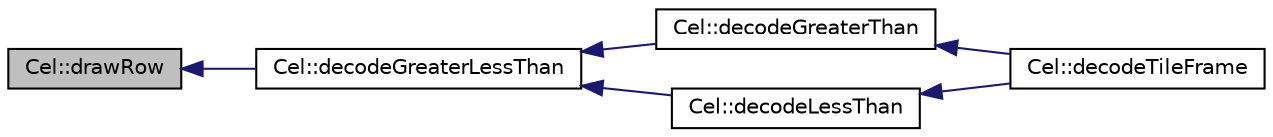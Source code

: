 digraph G
{
  edge [fontname="Helvetica",fontsize="10",labelfontname="Helvetica",labelfontsize="10"];
  node [fontname="Helvetica",fontsize="10",shape=record];
  rankdir="LR";
  Node1 [label="Cel::drawRow",height=0.2,width=0.4,color="black", fillcolor="grey75", style="filled" fontcolor="black"];
  Node1 -> Node2 [dir="back",color="midnightblue",fontsize="10",style="solid",fontname="Helvetica"];
  Node2 [label="Cel::decodeGreaterLessThan",height=0.2,width=0.4,color="black", fillcolor="white", style="filled",URL="$namespace_cel.html#ad07fe4f9fafb5f75587121217d527a8e"];
  Node2 -> Node3 [dir="back",color="midnightblue",fontsize="10",style="solid",fontname="Helvetica"];
  Node3 [label="Cel::decodeGreaterThan",height=0.2,width=0.4,color="black", fillcolor="white", style="filled",URL="$namespace_cel.html#a378afc15133ba4096dbc24563bc87bb0"];
  Node3 -> Node4 [dir="back",color="midnightblue",fontsize="10",style="solid",fontname="Helvetica"];
  Node4 [label="Cel::decodeTileFrame",height=0.2,width=0.4,color="black", fillcolor="white", style="filled",URL="$namespace_cel.html#a5b636b6b8aecb4224673830e3b554a49"];
  Node2 -> Node5 [dir="back",color="midnightblue",fontsize="10",style="solid",fontname="Helvetica"];
  Node5 [label="Cel::decodeLessThan",height=0.2,width=0.4,color="black", fillcolor="white", style="filled",URL="$namespace_cel.html#a10fe8aca0cfb889447cf209ccad57a32"];
  Node5 -> Node4 [dir="back",color="midnightblue",fontsize="10",style="solid",fontname="Helvetica"];
}
